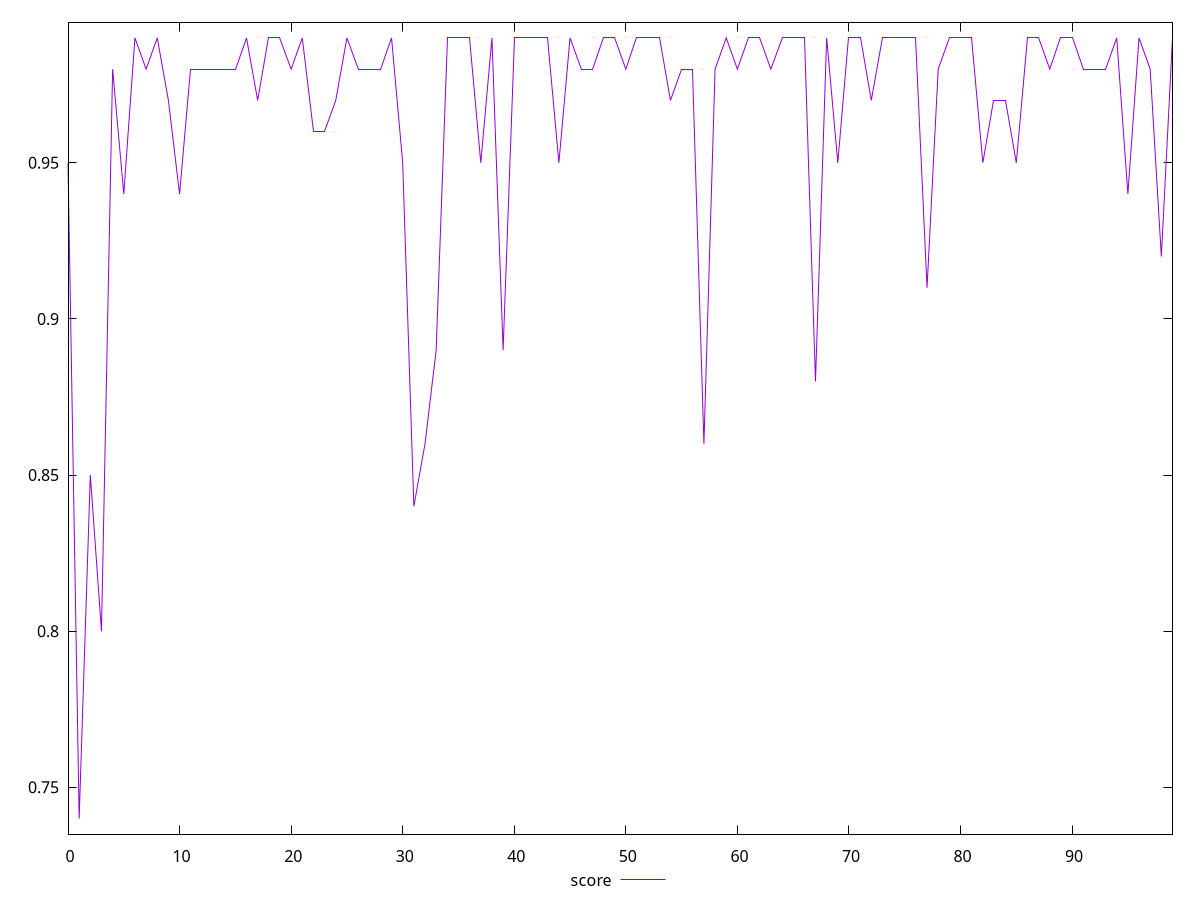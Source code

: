 reset

$score <<EOF
0 0.95
1 0.74
2 0.85
3 0.8
4 0.98
5 0.94
6 0.99
7 0.98
8 0.99
9 0.97
10 0.94
11 0.98
12 0.98
13 0.98
14 0.98
15 0.98
16 0.99
17 0.97
18 0.99
19 0.99
20 0.98
21 0.99
22 0.96
23 0.96
24 0.97
25 0.99
26 0.98
27 0.98
28 0.98
29 0.99
30 0.95
31 0.84
32 0.86
33 0.89
34 0.99
35 0.99
36 0.99
37 0.95
38 0.99
39 0.89
40 0.99
41 0.99
42 0.99
43 0.99
44 0.95
45 0.99
46 0.98
47 0.98
48 0.99
49 0.99
50 0.98
51 0.99
52 0.99
53 0.99
54 0.97
55 0.98
56 0.98
57 0.86
58 0.98
59 0.99
60 0.98
61 0.99
62 0.99
63 0.98
64 0.99
65 0.99
66 0.99
67 0.88
68 0.99
69 0.95
70 0.99
71 0.99
72 0.97
73 0.99
74 0.99
75 0.99
76 0.99
77 0.91
78 0.98
79 0.99
80 0.99
81 0.99
82 0.95
83 0.97
84 0.97
85 0.95
86 0.99
87 0.99
88 0.98
89 0.99
90 0.99
91 0.98
92 0.98
93 0.98
94 0.99
95 0.94
96 0.99
97 0.98
98 0.92
99 0.99
EOF

set key outside below
set xrange [0:99]
set yrange [0.735:0.995]
set trange [0.735:0.995]
set terminal svg size 640, 500 enhanced background rgb 'white'
set output "report_00017_2021-02-10T15-08-03.406Z/max-potential-fid/samples/pages+cached+noadtech+nomedia+nocss/score/values.svg"

plot $score title "score" with line

reset
